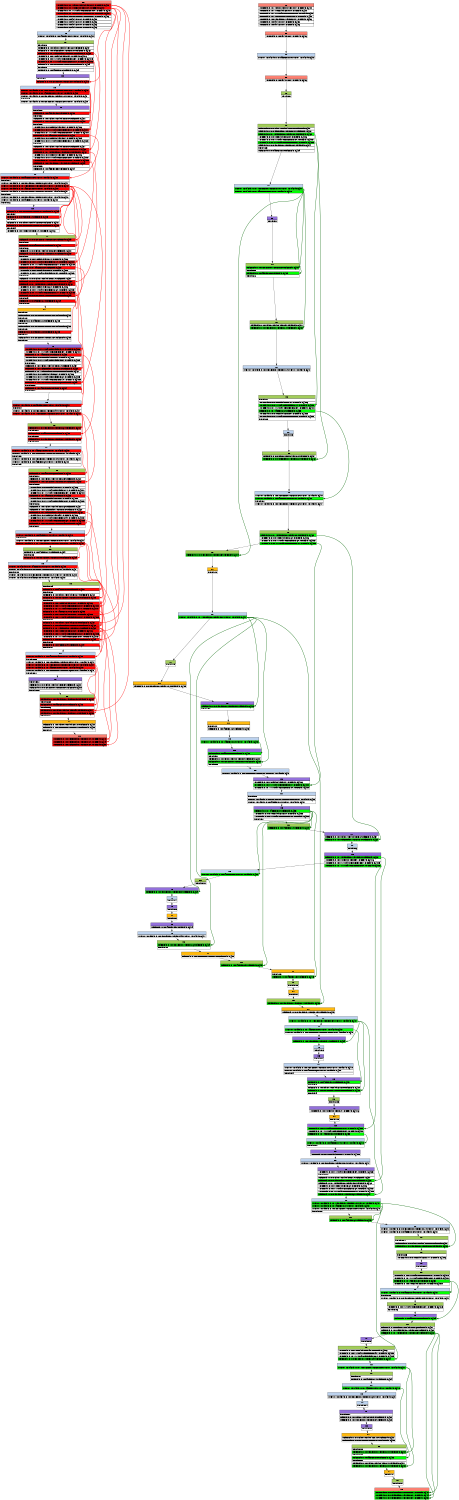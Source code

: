 digraph G {
	center=1;
	ranksep=.25; size = "7.5,10";
	node [shape=record]

labelloc=top;
labeljust=left;
f0 [fontname="Helvetica", fontsize="11", shape=none, margin=0,
	label=<<table border="0" cellspacing="0">
		<tr><td border="1" bgcolor="salmon"><font point-size="14">T0</font></td></tr>
		<tr><td align="left" border="1" port="252" bgcolor="red">Manager.java LOW-rel_counter_lock_51-0-1&amp;Manager.java@10</td></tr>
		<tr><td align="left" border="1" port="162" bgcolor="red">Manager.java LOW-notes_lock_51-0-1&amp;Manager.java@11</td></tr>
		<tr><td align="left" border="1">Manager.java LOW-num_of_notes_set_51-0-1&amp;Manager.java@12</td></tr>
		<tr><td align="left" border="1" port="462" bgcolor="red">Manager.java LOW-request_counter_51-0-2&amp;Manager.java@35</td></tr>
		<tr><td align="left" border="1">Manager.java LOR-request_counter_51-0-1&amp;Manager.java@36</td></tr>
		<tr><td align="left" border="1">Manager.java LOS-fork_1-0-0&amp;Manager.java@82</td></tr>
		<tr><td align="left" border="1">Manager.java LOS-fork_2-0-0&amp;Manager.java@86</td></tr>
		<tr><td align="left" border="1">Manager.java LOS-fork_3-0-0&amp;Manager.java@86</td></tr>
		<tr><td align="left" border="1">Manager.java LOS-fork_4-0-0&amp;Manager.java@86</td></tr>
	</table>>
]

f1 [fontname="Helvetica", fontsize="11", shape=none, margin=0,
	label=<<table border="0" cellspacing="0">
		<tr><td border="1" bgcolor="lightsteelblue2"><font point-size="14">T1</font></td></tr>
		<tr><td align="left" border="1">TmemoryHandler.java LOR-flag_51-1-1&amp;TmemoryHandler.java@11</td></tr>
	</table>>
]

f2 [fontname="Helvetica", fontsize="11", shape=none, margin=0,
	label=<<table border="0" cellspacing="0">
		<tr><td border="1" bgcolor="darkolivegreen3"><font point-size="14">T2</font></td></tr>
		<tr><td align="left" border="1">branch-2-2</td></tr>
		<tr><td align="left" border="1">Trelease.java LOR-rel_counter_lock_51-2-2&amp;Trelease.java@57</td></tr>
		<tr><td align="left" border="1">Trelease.java LOR-released_counter_51-2-1&amp;Trelease.java@61</td></tr>
		<tr><td align="left" border="1" port="322" bgcolor="red">Trelease.java LOW-released_counter_51-2-1&amp;Trelease.java@61</td></tr>
		<tr><td align="left" border="1">Manager.java LOR-notes_lock_51-2-3&amp;Manager.java@106</td></tr>
		<tr><td align="left" border="1">Manager.java LOR-num_of_notes_set_51-2-3&amp;Manager.java@115</td></tr>
		<tr><td align="left" border="1" port="232" bgcolor="red">Manager.java LOW-num_of_notes_set_51-2-2&amp;Manager.java@115</td></tr>
		<tr><td align="left" border="1">Trelease.java LOR-request_counter_51-2-2&amp;Trelease.java@29</td></tr>
		<tr><td align="left" border="1">branch-2-3</td></tr>
		<tr><td align="left" border="1">Trelease.java LOR-flag_51-2-2&amp;Trelease.java@29</td></tr>
	</table>>
]

f3 [fontname="Helvetica", fontsize="11", shape=none, margin=0,
	label=<<table border="0" cellspacing="0">
		<tr><td border="1" bgcolor="mediumpurple"><font point-size="14">T3</font></td></tr>
		<tr><td align="left" border="1">branch-3-0</td></tr>
		<tr><td align="left" border="1" port="461" bgcolor="red">Trelease.java LOR-request_counter_51-3-1&amp;Trelease.java@15</td></tr>
	</table>>
]

f4 [fontname="Helvetica", fontsize="11", shape=none, margin=0,
	label=<<table border="0" cellspacing="0">
		<tr><td border="1" bgcolor="lightsteelblue2"><font point-size="14">T1</font></td></tr>
		<tr><td align="left" border="1" port="472" bgcolor="red">TmemoryHandler.java LOW-request_counter_51-1-1&amp;TmemoryHandler.java@17</td></tr>
		<tr><td align="left" border="1" port="122" bgcolor="red">TmemoryHandler.java LOW-flag_51-1-1&amp;TmemoryHandler.java@18</td></tr>
		<tr><td align="left" border="1">TmemoryHandler.java LOR-request_counter_51-1-4&amp;TmemoryHandler.java@8</td></tr>
		<tr><td align="left" border="1">branch-1-3</td></tr>
		<tr><td align="left" border="1">TmemoryHandler.java LOR-request_counter_51-1-5&amp;TmemoryHandler.java@10</td></tr>
	</table>>
]

f5 [fontname="Helvetica", fontsize="11", shape=none, margin=0,
	label=<<table border="0" cellspacing="0">
		<tr><td border="1" bgcolor="mediumpurple"><font point-size="14">T3</font></td></tr>
		<tr><td align="left" border="1">branch-3-1</td></tr>
		<tr><td align="left" border="1" port="121" bgcolor="red">Trelease.java LOR-flag_51-3-2&amp;Trelease.java@15</td></tr>
		<tr><td align="left" border="1">branch-3-2</td></tr>
		<tr><td align="left" border="1">Trelease.java LOR-rel_counter_lock_51-3-1&amp;Trelease.java@21</td></tr>
		<tr><td align="left" border="1" port="471" bgcolor="red">Trelease.java LOR-request_counter_51-3-2&amp;Trelease.java@23</td></tr>
		<tr><td align="left" border="1">branch-3-3</td></tr>
		<tr><td align="left" border="1">Manager.java LOR-notes_lock_51-3-1&amp;Manager.java@106</td></tr>
		<tr><td align="left" border="1" port="231" bgcolor="red">Manager.java LOR-num_of_notes_set_51-3-1&amp;Manager.java@110</td></tr>
		<tr><td align="left" border="1">Manager.java LOW-num_of_notes_set_51-3-1&amp;Manager.java@110</td></tr>
		<tr><td align="left" border="1" port="12" bgcolor="red">Trelease.java LOW-flag_51-3-1&amp;Trelease.java@53</td></tr>
		<tr><td align="left" border="1">Manager.java LOR-notes_lock_51-3-2&amp;Manager.java@123</td></tr>
		<tr><td align="left" border="1">Manager.java LOR-num_of_notes_set_51-3-2&amp;Manager.java@125</td></tr>
		<tr><td align="left" border="1">branch-3-4</td></tr>
		<tr><td align="left" border="1">Trelease.java LOR-rel_counter_lock_51-3-2&amp;Trelease.java@57</td></tr>
		<tr><td align="left" border="1" port="321" bgcolor="red">Trelease.java LOR-released_counter_51-3-1&amp;Trelease.java@61</td></tr>
		<tr><td align="left" border="1" port="302" bgcolor="red">Trelease.java LOW-released_counter_51-3-1&amp;Trelease.java@61</td></tr>
		<tr><td align="left" border="1">Manager.java LOR-notes_lock_51-3-3&amp;Manager.java@106</td></tr>
		<tr><td align="left" border="1">Manager.java LOR-num_of_notes_set_51-3-3&amp;Manager.java@115</td></tr>
		<tr><td align="left" border="1" port="222" bgcolor="red">Manager.java LOW-num_of_notes_set_51-3-2&amp;Manager.java@115</td></tr>
		<tr><td align="left" border="1" port="481" bgcolor="red">Trelease.java LOR-request_counter_51-3-3&amp;Trelease.java@29</td></tr>
		<tr><td align="left" border="1">branch-3-5</td></tr>
		<tr><td align="left" border="1">Trelease.java LOR-flag_51-3-3&amp;Trelease.java@29</td></tr>
	</table>>
]

f6 [fontname="Helvetica", fontsize="11", shape=none, margin=0,
	label=<<table border="0" cellspacing="0">
		<tr><td border="1" bgcolor="lightsteelblue2"><font point-size="14">T1</font></td></tr>
		<tr><td align="left" border="1" port="11" bgcolor="red">TmemoryHandler.java LOR-flag_51-1-3&amp;TmemoryHandler.java@11</td></tr>
		<tr><td align="left" border="1">branch-1-4</td></tr>
		<tr><td align="left" border="1">TmemoryHandler.java LOR-request_counter_51-1-6&amp;TmemoryHandler.java@17</td></tr>
		<tr><td align="left" border="1" port="392" bgcolor="red">TmemoryHandler.java LOW-request_counter_51-1-2&amp;TmemoryHandler.java@17</td></tr>
		<tr><td align="left" border="1" port="62" bgcolor="red">TmemoryHandler.java LOW-flag_51-1-2&amp;TmemoryHandler.java@18</td></tr>
		<tr><td align="left" border="1">TmemoryHandler.java LOR-request_counter_51-1-7&amp;TmemoryHandler.java@8</td></tr>
		<tr><td align="left" border="1">branch-1-5</td></tr>
		<tr><td align="left" border="1">TmemoryHandler.java LOR-request_counter_51-1-8&amp;TmemoryHandler.java@10</td></tr>
		<tr><td align="left" border="1">TmemoryHandler.java LOR-flag_51-1-4&amp;TmemoryHandler.java@11</td></tr>
		<tr><td align="left" border="1">branch-1-6</td></tr>
	</table>>
]

f7 [fontname="Helvetica", fontsize="11", shape=none, margin=0,
	label=<<table border="0" cellspacing="0">
		<tr><td border="1" bgcolor="mediumpurple"><font point-size="14">T3</font></td></tr>
		<tr><td align="left" border="1" port="491" bgcolor="red">Trelease.java LOR-request_counter_51-3-4&amp;Trelease.java@29</td></tr>
		<tr><td align="left" border="1">branch-3-7</td></tr>
		<tr><td align="left" border="1" port="131" bgcolor="red">Trelease.java LOR-flag_51-3-4&amp;Trelease.java@15</td></tr>
		<tr><td align="left" border="1">branch-3-8</td></tr>
		<tr><td align="left" border="1">Trelease.java LOR-rel_counter_lock_51-3-3&amp;Trelease.java@21</td></tr>
		<tr><td align="left" border="1" port="501" bgcolor="red">Trelease.java LOR-request_counter_51-3-5&amp;Trelease.java@23</td></tr>
		<tr><td align="left" border="1">branch-3-9</td></tr>
		<tr><td align="left" border="1">Manager.java LOR-notes_lock_51-3-4&amp;Manager.java@106</td></tr>
	</table>>
]

f8 [fontname="Helvetica", fontsize="11", shape=none, margin=0,
	label=<<table border="0" cellspacing="0">
		<tr><td border="1" bgcolor="darkolivegreen3"><font point-size="14">T2</font></td></tr>
		<tr><td align="left" border="1" port="391" bgcolor="red">Trelease.java LOR-request_counter_51-2-3&amp;Trelease.java@29</td></tr>
		<tr><td align="left" border="1">branch-2-5</td></tr>
		<tr><td align="left" border="1" port="61" bgcolor="red">Trelease.java LOR-flag_51-2-3&amp;Trelease.java@15</td></tr>
		<tr><td align="left" border="1">branch-2-6</td></tr>
		<tr><td align="left" border="1">Trelease.java LOR-rel_counter_lock_51-2-3&amp;Trelease.java@21</td></tr>
		<tr><td align="left" border="1" port="401" bgcolor="red">Trelease.java LOR-request_counter_51-2-4&amp;Trelease.java@23</td></tr>
		<tr><td align="left" border="1">branch-2-7</td></tr>
		<tr><td align="left" border="1">Manager.java LOR-notes_lock_51-2-4&amp;Manager.java@106</td></tr>
		<tr><td align="left" border="1" port="221" bgcolor="red">Manager.java LOR-num_of_notes_set_51-2-4&amp;Manager.java@110</td></tr>
		<tr><td align="left" border="1">Manager.java LOW-num_of_notes_set_51-2-3&amp;Manager.java@110</td></tr>
		<tr><td align="left" border="1" port="72" bgcolor="red">Trelease.java LOW-flag_51-2-2&amp;Trelease.java@53</td></tr>
		<tr><td align="left" border="1">Manager.java LOR-notes_lock_51-2-5&amp;Manager.java@123</td></tr>
		<tr><td align="left" border="1">Manager.java LOR-num_of_notes_set_51-2-5&amp;Manager.java@125</td></tr>
		<tr><td align="left" border="1">branch-2-8</td></tr>
		<tr><td align="left" border="1">Trelease.java LOR-rel_counter_lock_51-2-4&amp;Trelease.java@57</td></tr>
		<tr><td align="left" border="1" port="301" bgcolor="red">Trelease.java LOR-released_counter_51-2-2&amp;Trelease.java@61</td></tr>
		<tr><td align="left" border="1" port="332" bgcolor="red">Trelease.java LOW-released_counter_51-2-2&amp;Trelease.java@61</td></tr>
		<tr><td align="left" border="1">Manager.java LOR-notes_lock_51-2-6&amp;Manager.java@106</td></tr>
		<tr><td align="left" border="1">Manager.java LOR-num_of_notes_set_51-2-6&amp;Manager.java@115</td></tr>
		<tr><td align="left" border="1" port="242" bgcolor="red">Manager.java LOW-num_of_notes_set_51-2-4&amp;Manager.java@115</td></tr>
		<tr><td align="left" border="1" port="411" bgcolor="red">Trelease.java LOR-request_counter_51-2-5&amp;Trelease.java@29</td></tr>
		<tr><td align="left" border="1">branch-2-9</td></tr>
		<tr><td align="left" border="1" port="71" bgcolor="red">Trelease.java LOR-flag_51-2-4&amp;Trelease.java@29</td></tr>
		<tr><td align="left" border="1">branch-2-10</td></tr>
	</table>>
]

f9 [fontname="Helvetica", fontsize="11", shape=none, margin=0,
	label=<<table border="0" cellspacing="0">
		<tr><td border="1" bgcolor="darkgoldenrod1"><font point-size="14">T4</font></td></tr>
		<tr><td align="left" border="1">branch-4-0</td></tr>
		<tr><td align="left" border="1">Trelease.java LOR-request_counter_51-4-1&amp;Trelease.java@15</td></tr>
		<tr><td align="left" border="1">branch-4-1</td></tr>
		<tr><td align="left" border="1">Trelease.java LOR-flag_51-4-2&amp;Trelease.java@15</td></tr>
		<tr><td align="left" border="1">branch-4-2</td></tr>
		<tr><td align="left" border="1">Trelease.java LOR-request_counter_51-4-2&amp;Trelease.java@15</td></tr>
		<tr><td align="left" border="1">branch-4-3</td></tr>
		<tr><td align="left" border="1" port="151" bgcolor="red">Trelease.java LOR-flag_51-4-3&amp;Trelease.java@15</td></tr>
		<tr><td align="left" border="1">branch-4-4</td></tr>
		<tr><td align="left" border="1">Trelease.java LOR-request_counter_51-4-3&amp;Trelease.java@15</td></tr>
		<tr><td align="left" border="1">branch-4-5</td></tr>
	</table>>
]

f10 [fontname="Helvetica", fontsize="11", shape=none, margin=0,
	label=<<table border="0" cellspacing="0">
		<tr><td border="1" bgcolor="mediumpurple"><font point-size="14">T3</font></td></tr>
		<tr><td align="left" border="1" port="241" bgcolor="red">Manager.java LOR-num_of_notes_set_51-3-4&amp;Manager.java@110</td></tr>
		<tr><td align="left" border="1">Manager.java LOW-num_of_notes_set_51-3-3&amp;Manager.java@110</td></tr>
		<tr><td align="left" border="1" port="22" bgcolor="red">Trelease.java LOW-flag_51-3-2&amp;Trelease.java@53</td></tr>
		<tr><td align="left" border="1">Manager.java LOR-notes_lock_51-3-5&amp;Manager.java@123</td></tr>
		<tr><td align="left" border="1">Manager.java LOR-num_of_notes_set_51-3-5&amp;Manager.java@125</td></tr>
		<tr><td align="left" border="1">branch-3-10</td></tr>
		<tr><td align="left" border="1">Trelease.java LOR-rel_counter_lock_51-3-4&amp;Trelease.java@57</td></tr>
		<tr><td align="left" border="1" port="331" bgcolor="red">Trelease.java LOR-released_counter_51-3-2&amp;Trelease.java@61</td></tr>
		<tr><td align="left" border="1">Trelease.java LOW-released_counter_51-3-2&amp;Trelease.java@61</td></tr>
		<tr><td align="left" border="1">Manager.java LOR-notes_lock_51-3-6&amp;Manager.java@106</td></tr>
		<tr><td align="left" border="1">Manager.java LOR-num_of_notes_set_51-3-6&amp;Manager.java@115</td></tr>
		<tr><td align="left" border="1">Manager.java LOW-num_of_notes_set_51-3-4&amp;Manager.java@115</td></tr>
		<tr><td align="left" border="1" port="511" bgcolor="red">Trelease.java LOR-request_counter_51-3-6&amp;Trelease.java@29</td></tr>
		<tr><td align="left" border="1">branch-3-11</td></tr>
		<tr><td align="left" border="1" port="141" bgcolor="red">Trelease.java LOR-flag_51-3-5&amp;Trelease.java@29</td></tr>
		<tr><td align="left" border="1">branch-3-12</td></tr>
	</table>>
]

f11 [fontname="Helvetica", fontsize="11", shape=none, margin=0,
	label=<<table border="0" cellspacing="0">
		<tr><td border="1" bgcolor="lightsteelblue2"><font point-size="14">T1</font></td></tr>
		<tr><td align="left" border="1" port="21" bgcolor="red">TmemoryHandler.java LOR-flag_51-1-5&amp;TmemoryHandler.java@11</td></tr>
		<tr><td align="left" border="1">branch-1-7</td></tr>
		<tr><td align="left" border="1">TmemoryHandler.java LOR-request_counter_51-1-9&amp;TmemoryHandler.java@17</td></tr>
		<tr><td align="left" border="1" port="422" bgcolor="red">TmemoryHandler.java LOW-request_counter_51-1-3&amp;TmemoryHandler.java@17</td></tr>
	</table>>
]

f12 [fontname="Helvetica", fontsize="11", shape=none, margin=0,
	label=<<table border="0" cellspacing="0">
		<tr><td border="1" bgcolor="darkolivegreen3"><font point-size="14">T2</font></td></tr>
		<tr><td align="left" border="1" port="421" bgcolor="red">Trelease.java LOR-request_counter_51-2-6&amp;Trelease.java@29</td></tr>
		<tr><td align="left" border="1">branch-2-11</td></tr>
		<tr><td align="left" border="1" port="81" bgcolor="red">Trelease.java LOR-flag_51-2-5&amp;Trelease.java@15</td></tr>
		<tr><td align="left" border="1">branch-2-12</td></tr>
		<tr><td align="left" border="1" port="431" bgcolor="red">Trelease.java LOR-request_counter_51-2-7&amp;Trelease.java@15</td></tr>
		<tr><td align="left" border="1">branch-2-13</td></tr>
	</table>>
]

f13 [fontname="Helvetica", fontsize="11", shape=none, margin=0,
	label=<<table border="0" cellspacing="0">
		<tr><td border="1" bgcolor="lightsteelblue2"><font point-size="14">T1</font></td></tr>
		<tr><td align="left" border="1" port="92" bgcolor="red">TmemoryHandler.java LOW-flag_51-1-3&amp;TmemoryHandler.java@18</td></tr>
		<tr><td align="left" border="1">TmemoryHandler.java LOR-request_counter_51-1-10&amp;TmemoryHandler.java@8</td></tr>
		<tr><td align="left" border="1">branch-1-8</td></tr>
		<tr><td align="left" border="1">TmemoryHandler.java LOR-request_counter_51-1-11&amp;TmemoryHandler.java@10</td></tr>
		<tr><td align="left" border="1">TmemoryHandler.java LOR-flag_51-1-6&amp;TmemoryHandler.java@11</td></tr>
		<tr><td align="left" border="1">branch-1-9</td></tr>
	</table>>
]

f14 [fontname="Helvetica", fontsize="11", shape=none, margin=0,
	label=<<table border="0" cellspacing="0">
		<tr><td border="1" bgcolor="darkolivegreen3"><font point-size="14">T2</font></td></tr>
		<tr><td align="left" border="1" port="91" bgcolor="red">Trelease.java LOR-flag_51-2-6&amp;Trelease.java@15</td></tr>
		<tr><td align="left" border="1">branch-2-14</td></tr>
		<tr><td align="left" border="1">Trelease.java LOR-rel_counter_lock_51-2-5&amp;Trelease.java@21</td></tr>
		<tr><td align="left" border="1" port="441" bgcolor="red">Trelease.java LOR-request_counter_51-2-8&amp;Trelease.java@23</td></tr>
		<tr><td align="left" border="1">branch-2-15</td></tr>
		<tr><td align="left" border="1">Manager.java LOR-notes_lock_51-2-7&amp;Manager.java@106</td></tr>
		<tr><td align="left" border="1">Manager.java LOR-num_of_notes_set_51-2-7&amp;Manager.java@110</td></tr>
		<tr><td align="left" border="1">Manager.java LOW-num_of_notes_set_51-2-5&amp;Manager.java@110</td></tr>
		<tr><td align="left" border="1" port="32" bgcolor="red">Trelease.java LOW-flag_51-2-3&amp;Trelease.java@53</td></tr>
		<tr><td align="left" border="1">Manager.java LOR-notes_lock_51-2-8&amp;Manager.java@123</td></tr>
		<tr><td align="left" border="1">Manager.java LOR-num_of_notes_set_51-2-8&amp;Manager.java@125</td></tr>
		<tr><td align="left" border="1">branch-2-16</td></tr>
		<tr><td align="left" border="1">Trelease.java LOR-rel_counter_lock_51-2-6&amp;Trelease.java@57</td></tr>
		<tr><td align="left" border="1">Trelease.java LOR-released_counter_51-2-3&amp;Trelease.java@61</td></tr>
		<tr><td align="left" border="1" port="312" bgcolor="red">Trelease.java LOW-released_counter_51-2-3&amp;Trelease.java@61</td></tr>
		<tr><td align="left" border="1">Manager.java LOR-notes_lock_51-2-9&amp;Manager.java@106</td></tr>
		<tr><td align="left" border="1">Manager.java LOR-num_of_notes_set_51-2-9&amp;Manager.java@115</td></tr>
		<tr><td align="left" border="1" port="192" bgcolor="red">Manager.java LOW-num_of_notes_set_51-2-6&amp;Manager.java@115</td></tr>
		<tr><td align="left" border="1" port="451" bgcolor="red">Trelease.java LOR-request_counter_51-2-9&amp;Trelease.java@29</td></tr>
		<tr><td align="left" border="1">branch-2-17</td></tr>
	</table>>
]

f15 [fontname="Helvetica", fontsize="11", shape=none, margin=0,
	label=<<table border="0" cellspacing="0">
		<tr><td border="1" bgcolor="lightsteelblue2"><font point-size="14">T1</font></td></tr>
		<tr><td align="left" border="1" port="31" bgcolor="red">TmemoryHandler.java LOR-flag_51-1-7&amp;TmemoryHandler.java@11</td></tr>
		<tr><td align="left" border="1">branch-1-10</td></tr>
		<tr><td align="left" border="1">TmemoryHandler.java LOR-request_counter_51-1-12&amp;TmemoryHandler.java@17</td></tr>
		<tr><td align="left" border="1" port="342" bgcolor="red">TmemoryHandler.java LOW-request_counter_51-1-4&amp;TmemoryHandler.java@17</td></tr>
	</table>>
]

f16 [fontname="Helvetica", fontsize="11", shape=none, margin=0,
	label=<<table border="0" cellspacing="0">
		<tr><td border="1" bgcolor="darkolivegreen3"><font point-size="14">T2</font></td></tr>
		<tr><td align="left" border="1">Trelease.java LOR-flag_51-2-7&amp;Trelease.java@29</td></tr>
		<tr><td align="left" border="1">branch-2-18</td></tr>
		<tr><td align="left" border="1" port="341" bgcolor="red">Trelease.java LOR-request_counter_51-2-10&amp;Trelease.java@29</td></tr>
	</table>>
]

f17 [fontname="Helvetica", fontsize="11", shape=none, margin=0,
	label=<<table border="0" cellspacing="0">
		<tr><td border="1" bgcolor="lightsteelblue2"><font point-size="14">T1</font></td></tr>
		<tr><td align="left" border="1" port="102" bgcolor="red">TmemoryHandler.java LOW-flag_51-1-4&amp;TmemoryHandler.java@18</td></tr>
		<tr><td align="left" border="1">TmemoryHandler.java LOR-request_counter_51-1-13&amp;TmemoryHandler.java@8</td></tr>
		<tr><td align="left" border="1">branch-1-11</td></tr>
		<tr><td align="left" border="1">TmemoryHandler.java LOR-request_counter_51-1-14&amp;TmemoryHandler.java@10</td></tr>
		<tr><td align="left" border="1">TmemoryHandler.java LOR-flag_51-1-8&amp;TmemoryHandler.java@11</td></tr>
	</table>>
]

f18 [fontname="Helvetica", fontsize="11", shape=none, margin=0,
	label=<<table border="0" cellspacing="0">
		<tr><td border="1" bgcolor="darkolivegreen3"><font point-size="14">T2</font></td></tr>
		<tr><td align="left" border="1">branch-2-19</td></tr>
		<tr><td align="left" border="1" port="101" bgcolor="red">Trelease.java LOR-flag_51-2-8&amp;Trelease.java@15</td></tr>
		<tr><td align="left" border="1">branch-2-20</td></tr>
		<tr><td align="left" border="1">Trelease.java LOR-rel_counter_lock_51-2-7&amp;Trelease.java@21</td></tr>
		<tr><td align="left" border="1" port="351" bgcolor="red">Trelease.java LOR-request_counter_51-2-11&amp;Trelease.java@23</td></tr>
		<tr><td align="left" border="1">branch-2-21</td></tr>
		<tr><td align="left" border="1" port="161" bgcolor="red">Manager.java LOR-notes_lock_51-2-10&amp;Manager.java@106</td></tr>
		<tr><td align="left" border="1" port="191" bgcolor="red">Manager.java LOR-num_of_notes_set_51-2-10&amp;Manager.java@110</td></tr>
		<tr><td align="left" border="1" port="202" bgcolor="red">Manager.java LOW-num_of_notes_set_51-2-7&amp;Manager.java@110</td></tr>
		<tr><td align="left" border="1" port="42" bgcolor="red">Trelease.java LOW-flag_51-2-4&amp;Trelease.java@53</td></tr>
		<tr><td align="left" border="1" port="171" bgcolor="red">Manager.java LOR-notes_lock_51-2-11&amp;Manager.java@123</td></tr>
		<tr><td align="left" border="1" port="201" bgcolor="red">Manager.java LOR-num_of_notes_set_51-2-11&amp;Manager.java@125</td></tr>
		<tr><td align="left" border="1">branch-2-22</td></tr>
		<tr><td align="left" border="1" port="251" bgcolor="red">Trelease.java LOR-rel_counter_lock_51-2-8&amp;Trelease.java@57</td></tr>
		<tr><td align="left" border="1" port="311" bgcolor="red">Trelease.java LOR-released_counter_51-2-4&amp;Trelease.java@61</td></tr>
		<tr><td align="left" border="1" port="272" bgcolor="red">Trelease.java LOW-released_counter_51-2-4&amp;Trelease.java@61</td></tr>
		<tr><td align="left" border="1" port="181" bgcolor="red">Manager.java LOR-notes_lock_51-2-12&amp;Manager.java@106</td></tr>
		<tr><td align="left" border="1" port="211" bgcolor="red">Manager.java LOR-num_of_notes_set_51-2-12&amp;Manager.java@115</td></tr>
		<tr><td align="left" border="1">Manager.java LOW-num_of_notes_set_51-2-8&amp;Manager.java@115</td></tr>
		<tr><td align="left" border="1" port="361" bgcolor="red">Trelease.java LOR-request_counter_51-2-12&amp;Trelease.java@29</td></tr>
		<tr><td align="left" border="1">branch-2-23</td></tr>
		<tr><td align="left" border="1" port="111" bgcolor="red">Trelease.java LOR-flag_51-2-9&amp;Trelease.java@29</td></tr>
		<tr><td align="left" border="1">branch-2-24</td></tr>
	</table>>
]

f19 [fontname="Helvetica", fontsize="11", shape=none, margin=0,
	label=<<table border="0" cellspacing="0">
		<tr><td border="1" bgcolor="lightsteelblue2"><font point-size="14">T1</font></td></tr>
		<tr><td align="left" border="1" port="41" bgcolor="red">TmemoryHandler.java LOR-flag_51-1-9&amp;TmemoryHandler.java@11</td></tr>
		<tr><td align="left" border="1">branch-1-13</td></tr>
		<tr><td align="left" border="1">TmemoryHandler.java LOR-request_counter_51-1-15&amp;TmemoryHandler.java@17</td></tr>
		<tr><td align="left" border="1" port="372" bgcolor="red">TmemoryHandler.java LOW-request_counter_51-1-5&amp;TmemoryHandler.java@17</td></tr>
		<tr><td align="left" border="1" port="52" bgcolor="red">TmemoryHandler.java LOW-flag_51-1-5&amp;TmemoryHandler.java@18</td></tr>
		<tr><td align="left" border="1">TmemoryHandler.java LOR-request_counter_51-1-16&amp;TmemoryHandler.java@8</td></tr>
		<tr><td align="left" border="1">branch-1-14</td></tr>
	</table>>
]

f20 [fontname="Helvetica", fontsize="11", shape=none, margin=0,
	label=<<table border="0" cellspacing="0">
		<tr><td border="1" bgcolor="mediumpurple"><font point-size="14">T3</font></td></tr>
		<tr><td align="left" border="1">branch-3-14</td></tr>
		<tr><td align="left" border="1">Trelease.java LOR-rel_counter_lock_51-3-5&amp;Trelease.java@21</td></tr>
		<tr><td align="left" border="1">Trelease.java LOR-request_counter_51-3-8&amp;Trelease.java@23</td></tr>
		<tr><td align="left" border="1">branch-3-15</td></tr>
	</table>>
]

f21 [fontname="Helvetica", fontsize="11", shape=none, margin=0,
	label=<<table border="0" cellspacing="0">
		<tr><td border="1" bgcolor="darkolivegreen3"><font point-size="14">T2</font></td></tr>
		<tr><td align="left" border="1" port="371" bgcolor="red">Trelease.java LOR-request_counter_51-2-13&amp;Trelease.java@29</td></tr>
		<tr><td align="left" border="1">branch-2-25</td></tr>
		<tr><td align="left" border="1" port="51" bgcolor="red">Trelease.java LOR-flag_51-2-10&amp;Trelease.java@15</td></tr>
		<tr><td align="left" border="1">branch-2-26</td></tr>
		<tr><td align="left" border="1" port="261" bgcolor="red">Trelease.java LOR-rel_counter_lock_51-2-9&amp;Trelease.java@21</td></tr>
		<tr><td align="left" border="1" port="381" bgcolor="red">Trelease.java LOR-request_counter_51-2-14&amp;Trelease.java@23</td></tr>
		<tr><td align="left" border="1">branch-2-27</td></tr>
	</table>>
]

f22 [fontname="Helvetica", fontsize="11", shape=none, margin=0,
	label=<<table border="0" cellspacing="0">
		<tr><td border="1" bgcolor="darkgoldenrod1"><font point-size="14">T4</font></td></tr>
		<tr><td align="left" border="1">Trelease.java LOR-rel_counter_lock_51-4-1&amp;Trelease.java@21</td></tr>
		<tr><td align="left" border="1">Trelease.java LOR-request_counter_51-4-4&amp;Trelease.java@23</td></tr>
		<tr><td align="left" border="1">branch-4-7</td></tr>
	</table>>
]

f23 [fontname="Helvetica", fontsize="11", shape=none, margin=0,
	label=<<table border="0" cellspacing="0">
		<tr><td border="1" bgcolor="salmon"><font point-size="14">T0</font></td></tr>
		<tr><td align="left" border="1" port="271" bgcolor="red">Manager.java LOR-released_counter_51-0-1&amp;Manager.java@41</td></tr>
		<tr><td align="left" border="1" port="281" bgcolor="red">Manager.java LOR-released_counter_51-0-2&amp;Manager.java@49</td></tr>
		<tr><td align="left" border="1" port="291" bgcolor="red">Manager.java LOR-released_counter_51-0-3&amp;Manager.java@50</td></tr>
	</table>>
]

f0 -> f1;
f1 -> f2;
f2 -> f3;
f3 -> f4;
f4 -> f5;
f5 -> f6;
f6 -> f7;
f7 -> f8;
f8 -> f9;
f9 -> f10;
f10 -> f11;
f11 -> f12;
f12 -> f13;
f13 -> f14;
f14 -> f15;
f15 -> f16;
f16 -> f17;
f17 -> f18;
f18 -> f19;
f19 -> f20;
f20 -> f21;
f21 -> f22;
f22 -> f23;
f5:12:e -> f6:11:e [color="red", fontcolor="red", style=bold] ;


f10:22:e -> f11:21:e [color="red", fontcolor="red", style=bold] ;


f14:32:e -> f15:31:e [color="red", fontcolor="red", style=bold] ;


f18:42:e -> f19:41:e [color="red", fontcolor="red", style=bold] ;


f19:52:e -> f21:51:e [color="red", fontcolor="red", style=bold] ;


f6:62:e -> f8:61:e [color="red", fontcolor="red", style=bold] ;


f8:72:e -> f8:71:e [color="red", fontcolor="red", style=bold] ;


f10:22:e -> f12:81:e [color="red", fontcolor="red", style=bold] ;


f13:92:e -> f14:91:e [color="red", fontcolor="red", style=bold] ;


f17:102:e -> f18:101:e [color="red", fontcolor="red", style=bold] ;


f18:42:e -> f18:111:e [color="red", fontcolor="red", style=bold] ;


f4:122:e -> f5:121:e [color="red", fontcolor="red", style=bold] ;


f6:62:e -> f7:131:e [color="red", fontcolor="red", style=bold] ;


f10:22:e -> f10:141:e [color="red", fontcolor="red", style=bold] ;


f8:72:e -> f9:151:e [color="red", fontcolor="red", style=bold] ;


f0:162:e -> f18:161:e [color="red", fontcolor="red", style=bold] ;


f0:162:e -> f18:171:e [color="red", fontcolor="red", style=bold] ;


f0:162:e -> f18:181:e [color="red", fontcolor="red", style=bold] ;


f14:192:e -> f18:191:e [color="red", fontcolor="red", style=bold] ;


f18:202:e -> f18:201:e [color="red", fontcolor="red", style=bold] ;


f18:202:e -> f18:211:e [color="red", fontcolor="red", style=bold] ;


f5:222:e -> f8:221:e [color="red", fontcolor="red", style=bold] ;


f2:232:e -> f5:231:e [color="red", fontcolor="red", style=bold] ;


f8:242:e -> f10:241:e [color="red", fontcolor="red", style=bold] ;


f0:252:e -> f18:251:e [color="red", fontcolor="red", style=bold] ;


f0:252:e -> f21:261:e [color="red", fontcolor="red", style=bold] ;


f18:272:e -> f23:271:e [color="red", fontcolor="red", style=bold] ;


f18:272:e -> f23:281:e [color="red", fontcolor="red", style=bold] ;


f18:272:e -> f23:291:e [color="red", fontcolor="red", style=bold] ;


f5:302:e -> f8:301:e [color="red", fontcolor="red", style=bold] ;


f14:312:e -> f18:311:e [color="red", fontcolor="red", style=bold] ;


f2:322:e -> f5:321:e [color="red", fontcolor="red", style=bold] ;


f8:332:e -> f10:331:e [color="red", fontcolor="red", style=bold] ;


f15:342:e -> f16:341:e [color="red", fontcolor="red", style=bold] ;


f15:342:e -> f18:351:e [color="red", fontcolor="red", style=bold] ;


f15:342:e -> f18:361:e [color="red", fontcolor="red", style=bold] ;


f19:372:e -> f21:371:e [color="red", fontcolor="red", style=bold] ;


f19:372:e -> f21:381:e [color="red", fontcolor="red", style=bold] ;


f6:392:e -> f8:391:e [color="red", fontcolor="red", style=bold] ;


f6:392:e -> f8:401:e [color="red", fontcolor="red", style=bold] ;


f6:392:e -> f8:411:e [color="red", fontcolor="red", style=bold] ;


f11:422:e -> f12:421:e [color="red", fontcolor="red", style=bold] ;


f11:422:e -> f12:431:e [color="red", fontcolor="red", style=bold] ;


f11:422:e -> f14:441:e [color="red", fontcolor="red", style=bold] ;


f11:422:e -> f14:451:e [color="red", fontcolor="red", style=bold] ;


f0:462:e -> f3:461:e [color="red", fontcolor="red", style=bold] ;


f4:472:e -> f5:471:e [color="red", fontcolor="red", style=bold] ;


f4:472:e -> f5:481:e [color="red", fontcolor="red", style=bold] ;


f6:392:e -> f7:491:e [color="red", fontcolor="red", style=bold] ;


f6:392:e -> f7:501:e [color="red", fontcolor="red", style=bold] ;


f6:392:e -> f10:511:e [color="red", fontcolor="red", style=bold] ;


a0 [fontname="Helvetica", fontsize="11", shape=none, margin=0,
	label=<<table border="0" cellspacing="0">
		<tr><td border="1" bgcolor="salmon"><font point-size="14">T0</font></td></tr>
		<tr><td align="left" border="1">Manager.java LOW-rel_counter_lock_51-0-1&amp;Manager.java@10</td></tr>
		<tr><td align="left" border="1">Manager.java LOW-notes_lock_51-0-1&amp;Manager.java@11</td></tr>
		<tr><td align="left" border="1">Manager.java LOW-num_of_notes_set_51-0-1&amp;Manager.java@12</td></tr>
		<tr><td align="left" border="1">Manager.java LOW-request_counter_51-0-2&amp;Manager.java@35</td></tr>
		<tr><td align="left" border="1">Manager.java LOR-request_counter_51-0-1&amp;Manager.java@36</td></tr>
		<tr><td align="left" border="1">Manager.java LOS-fork_1-0-0&amp;Manager.java@82</td></tr>
		<tr><td align="left" border="1">Manager.java LOS-fork_2-0-0&amp;Manager.java@86</td></tr>
	</table>>
]

a1 [fontname="Helvetica", fontsize="11", shape=none, margin=0,
	label=<<table border="0" cellspacing="0">
		<tr><td border="1" bgcolor="salmon"><font point-size="14">T0</font></td></tr>
		<tr><td align="left" border="1">Manager.java LOS-fork_3-0-0&amp;Manager.java@86</td></tr>
	</table>>
]

a2 [fontname="Helvetica", fontsize="11", shape=none, margin=0,
	label=<<table border="0" cellspacing="0">
		<tr><td border="1" bgcolor="lightsteelblue2"><font point-size="14">T1</font></td></tr>
		<tr><td align="left" border="1">TmemoryHandler.java LOR-flag_51-1-1&amp;TmemoryHandler.java@11</td></tr>
	</table>>
]

a3 [fontname="Helvetica", fontsize="11", shape=none, margin=0,
	label=<<table border="0" cellspacing="0">
		<tr><td border="1" bgcolor="salmon"><font point-size="14">T0</font></td></tr>
		<tr><td align="left" border="1">Manager.java LOS-fork_4-0-0&amp;Manager.java@86</td></tr>
	</table>>
]

a4 [fontname="Helvetica", fontsize="11", shape=none, margin=0,
	label=<<table border="0" cellspacing="0">
		<tr><td border="1" bgcolor="darkolivegreen3"><font point-size="14">T2</font></td></tr>
		<tr><td align="left" border="1">branch-2-2</td></tr>
	</table>>
]

a5 [fontname="Helvetica", fontsize="11", shape=none, margin=0,
	label=<<table border="0" cellspacing="0">
		<tr><td border="1" bgcolor="darkolivegreen3"><font point-size="14">T2</font></td></tr>
		<tr><td align="left" border="1">Trelease.java LOR-rel_counter_lock_51-2-2&amp;Trelease.java@57</td></tr>
		<tr><td align="left" border="1">Trelease.java LOR-released_counter_51-2-1&amp;Trelease.java@61</td></tr>
		<tr><td align="left" border="1" port="202" bgcolor="green">Trelease.java LOW-released_counter_51-2-1&amp;Trelease.java@61</td></tr>
		<tr><td align="left" border="1">Manager.java LOR-notes_lock_51-2-3&amp;Manager.java@106</td></tr>
		<tr><td align="left" border="1">Manager.java LOR-num_of_notes_set_51-2-3&amp;Manager.java@115</td></tr>
		<tr><td align="left" border="1" port="142" bgcolor="green">Manager.java LOW-num_of_notes_set_51-2-2&amp;Manager.java@115</td></tr>
		<tr><td align="left" border="1">Trelease.java LOR-request_counter_51-2-2&amp;Trelease.java@29</td></tr>
		<tr><td align="left" border="1">branch-2-3</td></tr>
		<tr><td align="left" border="1">Trelease.java LOR-flag_51-2-2&amp;Trelease.java@29</td></tr>
	</table>>
]

a6 [fontname="Helvetica", fontsize="11", shape=none, margin=0,
	label=<<table border="0" cellspacing="0">
		<tr><td border="1" bgcolor="lightsteelblue2"><font point-size="14">T1</font></td></tr>
		<tr><td align="left" border="1" port="252" bgcolor="green">TmemoryHandler.java LOW-request_counter_51-1-1&amp;TmemoryHandler.java@17</td></tr>
		<tr><td align="left" border="1" port="52" bgcolor="green">TmemoryHandler.java LOW-flag_51-1-1&amp;TmemoryHandler.java@18</td></tr>
	</table>>
]

a7 [fontname="Helvetica", fontsize="11", shape=none, margin=0,
	label=<<table border="0" cellspacing="0">
		<tr><td border="1" bgcolor="mediumpurple"><font point-size="14">T3</font></td></tr>
		<tr><td align="left" border="1">branch-3-0</td></tr>
	</table>>
]

a8 [fontname="Helvetica", fontsize="11", shape=none, margin=0,
	label=<<table border="0" cellspacing="0">
		<tr><td border="1" bgcolor="darkolivegreen3"><font point-size="14">T2</font></td></tr>
		<tr><td align="left" border="1" port="251" bgcolor="green">Trelease.java LOR-request_counter_51-2-3&amp;Trelease.java@29</td></tr>
		<tr><td align="left" border="1">branch-2-5</td></tr>
		<tr><td align="left" border="1" port="51" bgcolor="green">Trelease.java LOR-flag_51-2-3&amp;Trelease.java@15</td></tr>
		<tr><td align="left" border="1">branch-2-6</td></tr>
	</table>>
]

a9 [fontname="Helvetica", fontsize="11", shape=none, margin=0,
	label=<<table border="0" cellspacing="0">
		<tr><td border="1" bgcolor="darkolivegreen3"><font point-size="14">T2</font></td></tr>
		<tr><td align="left" border="1">Trelease.java LOR-rel_counter_lock_51-2-3&amp;Trelease.java@21</td></tr>
		<tr><td align="left" border="1" port="261" bgcolor="green">Trelease.java LOR-request_counter_51-2-4&amp;Trelease.java@23</td></tr>
	</table>>
]

a10 [fontname="Helvetica", fontsize="11", shape=none, margin=0,
	label=<<table border="0" cellspacing="0">
		<tr><td border="1" bgcolor="lightsteelblue2"><font point-size="14">T1</font></td></tr>
		<tr><td align="left" border="1">TmemoryHandler.java LOR-request_counter_51-1-4&amp;TmemoryHandler.java@8</td></tr>
	</table>>
]

a11 [fontname="Helvetica", fontsize="11", shape=none, margin=0,
	label=<<table border="0" cellspacing="0">
		<tr><td border="1" bgcolor="darkolivegreen3"><font point-size="14">T2</font></td></tr>
		<tr><td align="left" border="1">branch-2-7</td></tr>
		<tr><td align="left" border="1">Manager.java LOR-notes_lock_51-2-4&amp;Manager.java@106</td></tr>
		<tr><td align="left" border="1" port="141" bgcolor="green">Manager.java LOR-num_of_notes_set_51-2-4&amp;Manager.java@110</td></tr>
		<tr><td align="left" border="1">Manager.java LOW-num_of_notes_set_51-2-3&amp;Manager.java@110</td></tr>
		<tr><td align="left" border="1" port="12" bgcolor="green">Trelease.java LOW-flag_51-2-2&amp;Trelease.java@53</td></tr>
		<tr><td align="left" border="1">Manager.java LOR-notes_lock_51-2-5&amp;Manager.java@123</td></tr>
		<tr><td align="left" border="1">Manager.java LOR-num_of_notes_set_51-2-5&amp;Manager.java@125</td></tr>
		<tr><td align="left" border="1">branch-2-8</td></tr>
	</table>>
]

a12 [fontname="Helvetica", fontsize="11", shape=none, margin=0,
	label=<<table border="0" cellspacing="0">
		<tr><td border="1" bgcolor="lightsteelblue2"><font point-size="14">T1</font></td></tr>
		<tr><td align="left" border="1">branch-1-3</td></tr>
	</table>>
]

a13 [fontname="Helvetica", fontsize="11", shape=none, margin=0,
	label=<<table border="0" cellspacing="0">
		<tr><td border="1" bgcolor="darkolivegreen3"><font point-size="14">T2</font></td></tr>
		<tr><td align="left" border="1">Trelease.java LOR-rel_counter_lock_51-2-4&amp;Trelease.java@57</td></tr>
		<tr><td align="left" border="1" port="201" bgcolor="green">Trelease.java LOR-released_counter_51-2-2&amp;Trelease.java@61</td></tr>
	</table>>
]

a14 [fontname="Helvetica", fontsize="11", shape=none, margin=0,
	label=<<table border="0" cellspacing="0">
		<tr><td border="1" bgcolor="lightsteelblue2"><font point-size="14">T1</font></td></tr>
		<tr><td align="left" border="1">TmemoryHandler.java LOR-request_counter_51-1-5&amp;TmemoryHandler.java@10</td></tr>
		<tr><td align="left" border="1" port="11" bgcolor="green">TmemoryHandler.java LOR-flag_51-1-3&amp;TmemoryHandler.java@11</td></tr>
		<tr><td align="left" border="1">branch-1-4</td></tr>
		<tr><td align="left" border="1">TmemoryHandler.java LOR-request_counter_51-1-6&amp;TmemoryHandler.java@17</td></tr>
	</table>>
]

a15 [fontname="Helvetica", fontsize="11", shape=none, margin=0,
	label=<<table border="0" cellspacing="0">
		<tr><td border="1" bgcolor="darkolivegreen3"><font point-size="14">T2</font></td></tr>
		<tr><td align="left" border="1" port="212" bgcolor="green">Trelease.java LOW-released_counter_51-2-2&amp;Trelease.java@61</td></tr>
		<tr><td align="left" border="1">Manager.java LOR-notes_lock_51-2-6&amp;Manager.java@106</td></tr>
		<tr><td align="left" border="1">Manager.java LOR-num_of_notes_set_51-2-6&amp;Manager.java@115</td></tr>
		<tr><td align="left" border="1" port="152" bgcolor="green">Manager.java LOW-num_of_notes_set_51-2-4&amp;Manager.java@115</td></tr>
	</table>>
]

a16 [fontname="Helvetica", fontsize="11", shape=none, margin=0,
	label=<<table border="0" cellspacing="0">
		<tr><td border="1" bgcolor="darkolivegreen3"><font point-size="14">T2</font></td></tr>
		<tr><td align="left" border="1" port="271" bgcolor="green">Trelease.java LOR-request_counter_51-2-5&amp;Trelease.java@29</td></tr>
	</table>>
]

a17 [fontname="Helvetica", fontsize="11", shape=none, margin=0,
	label=<<table border="0" cellspacing="0">
		<tr><td border="1" bgcolor="darkgoldenrod1"><font point-size="14">T4</font></td></tr>
		<tr><td align="left" border="1">branch-4-0</td></tr>
	</table>>
]

a18 [fontname="Helvetica", fontsize="11", shape=none, margin=0,
	label=<<table border="0" cellspacing="0">
		<tr><td border="1" bgcolor="lightsteelblue2"><font point-size="14">T1</font></td></tr>
		<tr><td align="left" border="1" port="282" bgcolor="green">TmemoryHandler.java LOW-request_counter_51-1-2&amp;TmemoryHandler.java@17</td></tr>
	</table>>
]

a19 [fontname="Helvetica", fontsize="11", shape=none, margin=0,
	label=<<table border="0" cellspacing="0">
		<tr><td border="1" bgcolor="darkolivegreen3"><font point-size="14">T2</font></td></tr>
		<tr><td align="left" border="1">branch-2-9</td></tr>
	</table>>
]

a20 [fontname="Helvetica", fontsize="11", shape=none, margin=0,
	label=<<table border="0" cellspacing="0">
		<tr><td border="1" bgcolor="darkgoldenrod1"><font point-size="14">T4</font></td></tr>
		<tr><td align="left" border="1">Trelease.java LOR-request_counter_51-4-1&amp;Trelease.java@15</td></tr>
	</table>>
]

a21 [fontname="Helvetica", fontsize="11", shape=none, margin=0,
	label=<<table border="0" cellspacing="0">
		<tr><td border="1" bgcolor="mediumpurple"><font point-size="14">T3</font></td></tr>
		<tr><td align="left" border="1" port="321" bgcolor="green">Trelease.java LOR-request_counter_51-3-1&amp;Trelease.java@15</td></tr>
		<tr><td align="left" border="1">branch-3-1</td></tr>
	</table>>
]

a22 [fontname="Helvetica", fontsize="11", shape=none, margin=0,
	label=<<table border="0" cellspacing="0">
		<tr><td border="1" bgcolor="darkgoldenrod1"><font point-size="14">T4</font></td></tr>
		<tr><td align="left" border="1">branch-4-1</td></tr>
		<tr><td align="left" border="1">Trelease.java LOR-flag_51-4-2&amp;Trelease.java@15</td></tr>
	</table>>
]

a23 [fontname="Helvetica", fontsize="11", shape=none, margin=0,
	label=<<table border="0" cellspacing="0">
		<tr><td border="1" bgcolor="lightsteelblue2"><font point-size="14">T1</font></td></tr>
		<tr><td align="left" border="1" port="102" bgcolor="green">TmemoryHandler.java LOW-flag_51-1-2&amp;TmemoryHandler.java@18</td></tr>
	</table>>
]

a24 [fontname="Helvetica", fontsize="11", shape=none, margin=0,
	label=<<table border="0" cellspacing="0">
		<tr><td border="1" bgcolor="mediumpurple"><font point-size="14">T3</font></td></tr>
		<tr><td align="left" border="1" port="101" bgcolor="green">Trelease.java LOR-flag_51-3-2&amp;Trelease.java@15</td></tr>
		<tr><td align="left" border="1">branch-3-2</td></tr>
		<tr><td align="left" border="1">Trelease.java LOR-rel_counter_lock_51-3-1&amp;Trelease.java@21</td></tr>
		<tr><td align="left" border="1" port="331" bgcolor="green">Trelease.java LOR-request_counter_51-3-2&amp;Trelease.java@23</td></tr>
		<tr><td align="left" border="1">branch-3-3</td></tr>
	</table>>
]

a25 [fontname="Helvetica", fontsize="11", shape=none, margin=0,
	label=<<table border="0" cellspacing="0">
		<tr><td border="1" bgcolor="lightsteelblue2"><font point-size="14">T1</font></td></tr>
		<tr><td align="left" border="1">TmemoryHandler.java LOR-request_counter_51-1-7&amp;TmemoryHandler.java@8</td></tr>
	</table>>
]

a26 [fontname="Helvetica", fontsize="11", shape=none, margin=0,
	label=<<table border="0" cellspacing="0">
		<tr><td border="1" bgcolor="mediumpurple"><font point-size="14">T3</font></td></tr>
		<tr><td align="left" border="1">Manager.java LOR-notes_lock_51-3-1&amp;Manager.java@106</td></tr>
		<tr><td align="left" border="1" port="151" bgcolor="green">Manager.java LOR-num_of_notes_set_51-3-1&amp;Manager.java@110</td></tr>
		<tr><td align="left" border="1">Manager.java LOW-num_of_notes_set_51-3-1&amp;Manager.java@110</td></tr>
	</table>>
]

a27 [fontname="Helvetica", fontsize="11", shape=none, margin=0,
	label=<<table border="0" cellspacing="0">
		<tr><td border="1" bgcolor="lightsteelblue2"><font point-size="14">T1</font></td></tr>
		<tr><td align="left" border="1">branch-1-5</td></tr>
		<tr><td align="left" border="1">TmemoryHandler.java LOR-request_counter_51-1-8&amp;TmemoryHandler.java@10</td></tr>
		<tr><td align="left" border="1">TmemoryHandler.java LOR-flag_51-1-4&amp;TmemoryHandler.java@11</td></tr>
	</table>>
]

a28 [fontname="Helvetica", fontsize="11", shape=none, margin=0,
	label=<<table border="0" cellspacing="0">
		<tr><td border="1" bgcolor="mediumpurple"><font point-size="14">T3</font></td></tr>
		<tr><td align="left" border="1" port="22" bgcolor="green">Trelease.java LOW-flag_51-3-1&amp;Trelease.java@53</td></tr>
		<tr><td align="left" border="1">Manager.java LOR-notes_lock_51-3-2&amp;Manager.java@123</td></tr>
		<tr><td align="left" border="1">Manager.java LOR-num_of_notes_set_51-3-2&amp;Manager.java@125</td></tr>
		<tr><td align="left" border="1">branch-3-4</td></tr>
	</table>>
]

a29 [fontname="Helvetica", fontsize="11", shape=none, margin=0,
	label=<<table border="0" cellspacing="0">
		<tr><td border="1" bgcolor="darkolivegreen3"><font point-size="14">T2</font></td></tr>
		<tr><td align="left" border="1" port="61" bgcolor="green">Trelease.java LOR-flag_51-2-4&amp;Trelease.java@29</td></tr>
	</table>>
]

a30 [fontname="Helvetica", fontsize="11", shape=none, margin=0,
	label=<<table border="0" cellspacing="0">
		<tr><td border="1" bgcolor="mediumpurple"><font point-size="14">T3</font></td></tr>
		<tr><td align="left" border="1">Trelease.java LOR-rel_counter_lock_51-3-2&amp;Trelease.java@57</td></tr>
		<tr><td align="left" border="1" port="211" bgcolor="green">Trelease.java LOR-released_counter_51-3-1&amp;Trelease.java@61</td></tr>
	</table>>
]

a31 [fontname="Helvetica", fontsize="11", shape=none, margin=0,
	label=<<table border="0" cellspacing="0">
		<tr><td border="1" bgcolor="lightsteelblue2"><font point-size="14">T1</font></td></tr>
		<tr><td align="left" border="1">branch-1-6</td></tr>
	</table>>
]

a32 [fontname="Helvetica", fontsize="11", shape=none, margin=0,
	label=<<table border="0" cellspacing="0">
		<tr><td border="1" bgcolor="mediumpurple"><font point-size="14">T3</font></td></tr>
		<tr><td align="left" border="1" port="222" bgcolor="green">Trelease.java LOW-released_counter_51-3-1&amp;Trelease.java@61</td></tr>
		<tr><td align="left" border="1">Manager.java LOR-notes_lock_51-3-3&amp;Manager.java@106</td></tr>
		<tr><td align="left" border="1">Manager.java LOR-num_of_notes_set_51-3-3&amp;Manager.java@115</td></tr>
		<tr><td align="left" border="1" port="162" bgcolor="green">Manager.java LOW-num_of_notes_set_51-3-2&amp;Manager.java@115</td></tr>
	</table>>
]

a33 [fontname="Helvetica", fontsize="11", shape=none, margin=0,
	label=<<table border="0" cellspacing="0">
		<tr><td border="1" bgcolor="lightsteelblue2"><font point-size="14">T1</font></td></tr>
		<tr><td align="left" border="1" port="21" bgcolor="green">TmemoryHandler.java LOR-flag_51-1-5&amp;TmemoryHandler.java@11</td></tr>
	</table>>
]

a34 [fontname="Helvetica", fontsize="11", shape=none, margin=0,
	label=<<table border="0" cellspacing="0">
		<tr><td border="1" bgcolor="darkolivegreen3"><font point-size="14">T2</font></td></tr>
		<tr><td align="left" border="1">branch-2-10</td></tr>
	</table>>
]

a35 [fontname="Helvetica", fontsize="11", shape=none, margin=0,
	label=<<table border="0" cellspacing="0">
		<tr><td border="1" bgcolor="mediumpurple"><font point-size="14">T3</font></td></tr>
		<tr><td align="left" border="1" port="341" bgcolor="green">Trelease.java LOR-request_counter_51-3-3&amp;Trelease.java@29</td></tr>
	</table>>
]

a36 [fontname="Helvetica", fontsize="11", shape=none, margin=0,
	label=<<table border="0" cellspacing="0">
		<tr><td border="1" bgcolor="lightsteelblue2"><font point-size="14">T1</font></td></tr>
		<tr><td align="left" border="1">branch-1-7</td></tr>
	</table>>
]

a37 [fontname="Helvetica", fontsize="11", shape=none, margin=0,
	label=<<table border="0" cellspacing="0">
		<tr><td border="1" bgcolor="mediumpurple"><font point-size="14">T3</font></td></tr>
		<tr><td align="left" border="1">branch-3-5</td></tr>
	</table>>
]

a38 [fontname="Helvetica", fontsize="11", shape=none, margin=0,
	label=<<table border="0" cellspacing="0">
		<tr><td border="1" bgcolor="darkgoldenrod1"><font point-size="14">T4</font></td></tr>
		<tr><td align="left" border="1">branch-4-2</td></tr>
	</table>>
]

a39 [fontname="Helvetica", fontsize="11", shape=none, margin=0,
	label=<<table border="0" cellspacing="0">
		<tr><td border="1" bgcolor="mediumpurple"><font point-size="14">T3</font></td></tr>
		<tr><td align="left" border="1">Trelease.java LOR-flag_51-3-3&amp;Trelease.java@29</td></tr>
	</table>>
]

a40 [fontname="Helvetica", fontsize="11", shape=none, margin=0,
	label=<<table border="0" cellspacing="0">
		<tr><td border="1" bgcolor="lightsteelblue2"><font point-size="14">T1</font></td></tr>
		<tr><td align="left" border="1">TmemoryHandler.java LOR-request_counter_51-1-9&amp;TmemoryHandler.java@17</td></tr>
	</table>>
]

a41 [fontname="Helvetica", fontsize="11", shape=none, margin=0,
	label=<<table border="0" cellspacing="0">
		<tr><td border="1" bgcolor="darkolivegreen3"><font point-size="14">T2</font></td></tr>
		<tr><td align="left" border="1" port="281" bgcolor="green">Trelease.java LOR-request_counter_51-2-6&amp;Trelease.java@29</td></tr>
		<tr><td align="left" border="1">branch-2-11</td></tr>
	</table>>
]

a42 [fontname="Helvetica", fontsize="11", shape=none, margin=0,
	label=<<table border="0" cellspacing="0">
		<tr><td border="1" bgcolor="darkgoldenrod1"><font point-size="14">T4</font></td></tr>
		<tr><td align="left" border="1">Trelease.java LOR-request_counter_51-4-2&amp;Trelease.java@15</td></tr>
	</table>>
]

a43 [fontname="Helvetica", fontsize="11", shape=none, margin=0,
	label=<<table border="0" cellspacing="0">
		<tr><td border="1" bgcolor="darkolivegreen3"><font point-size="14">T2</font></td></tr>
		<tr><td align="left" border="1" port="71" bgcolor="green">Trelease.java LOR-flag_51-2-5&amp;Trelease.java@15</td></tr>
	</table>>
]

a44 [fontname="Helvetica", fontsize="11", shape=none, margin=0,
	label=<<table border="0" cellspacing="0">
		<tr><td border="1" bgcolor="darkgoldenrod1"><font point-size="14">T4</font></td></tr>
		<tr><td align="left" border="1">branch-4-3</td></tr>
		<tr><td align="left" border="1" port="131" bgcolor="green">Trelease.java LOR-flag_51-4-3&amp;Trelease.java@15</td></tr>
	</table>>
]

a45 [fontname="Helvetica", fontsize="11", shape=none, margin=0,
	label=<<table border="0" cellspacing="0">
		<tr><td border="1" bgcolor="darkolivegreen3"><font point-size="14">T2</font></td></tr>
		<tr><td align="left" border="1">branch-2-12</td></tr>
	</table>>
]

a46 [fontname="Helvetica", fontsize="11", shape=none, margin=0,
	label=<<table border="0" cellspacing="0">
		<tr><td border="1" bgcolor="darkgoldenrod1"><font point-size="14">T4</font></td></tr>
		<tr><td align="left" border="1">branch-4-4</td></tr>
	</table>>
]

a47 [fontname="Helvetica", fontsize="11", shape=none, margin=0,
	label=<<table border="0" cellspacing="0">
		<tr><td border="1" bgcolor="darkolivegreen3"><font point-size="14">T2</font></td></tr>
		<tr><td align="left" border="1" port="291" bgcolor="green">Trelease.java LOR-request_counter_51-2-7&amp;Trelease.java@15</td></tr>
	</table>>
]

a48 [fontname="Helvetica", fontsize="11", shape=none, margin=0,
	label=<<table border="0" cellspacing="0">
		<tr><td border="1" bgcolor="darkgoldenrod1"><font point-size="14">T4</font></td></tr>
		<tr><td align="left" border="1">Trelease.java LOR-request_counter_51-4-3&amp;Trelease.java@15</td></tr>
	</table>>
]

a49 [fontname="Helvetica", fontsize="11", shape=none, margin=0,
	label=<<table border="0" cellspacing="0">
		<tr><td border="1" bgcolor="lightsteelblue2"><font point-size="14">T1</font></td></tr>
		<tr><td align="left" border="1" port="352" bgcolor="green">TmemoryHandler.java LOW-request_counter_51-1-3&amp;TmemoryHandler.java@17</td></tr>
	</table>>
]

a50 [fontname="Helvetica", fontsize="11", shape=none, margin=0,
	label=<<table border="0" cellspacing="0">
		<tr><td border="1" bgcolor="lightsteelblue2"><font point-size="14">T1</font></td></tr>
		<tr><td align="left" border="1" port="112" bgcolor="green">TmemoryHandler.java LOW-flag_51-1-3&amp;TmemoryHandler.java@18</td></tr>
		<tr><td align="left" border="1">TmemoryHandler.java LOR-request_counter_51-1-10&amp;TmemoryHandler.java@8</td></tr>
	</table>>
]

a51 [fontname="Helvetica", fontsize="11", shape=none, margin=0,
	label=<<table border="0" cellspacing="0">
		<tr><td border="1" bgcolor="mediumpurple"><font point-size="14">T3</font></td></tr>
		<tr><td align="left" border="1" port="351" bgcolor="green">Trelease.java LOR-request_counter_51-3-4&amp;Trelease.java@29</td></tr>
	</table>>
]

a52 [fontname="Helvetica", fontsize="11", shape=none, margin=0,
	label=<<table border="0" cellspacing="0">
		<tr><td border="1" bgcolor="lightsteelblue2"><font point-size="14">T1</font></td></tr>
		<tr><td align="left" border="1">branch-1-8</td></tr>
	</table>>
]

a53 [fontname="Helvetica", fontsize="11", shape=none, margin=0,
	label=<<table border="0" cellspacing="0">
		<tr><td border="1" bgcolor="mediumpurple"><font point-size="14">T3</font></td></tr>
		<tr><td align="left" border="1">branch-3-7</td></tr>
	</table>>
]

a54 [fontname="Helvetica", fontsize="11", shape=none, margin=0,
	label=<<table border="0" cellspacing="0">
		<tr><td border="1" bgcolor="lightsteelblue2"><font point-size="14">T1</font></td></tr>
		<tr><td align="left" border="1">TmemoryHandler.java LOR-request_counter_51-1-11&amp;TmemoryHandler.java@10</td></tr>
		<tr><td align="left" border="1">TmemoryHandler.java LOR-flag_51-1-6&amp;TmemoryHandler.java@11</td></tr>
		<tr><td align="left" border="1">branch-1-9</td></tr>
	</table>>
]

a55 [fontname="Helvetica", fontsize="11", shape=none, margin=0,
	label=<<table border="0" cellspacing="0">
		<tr><td border="1" bgcolor="mediumpurple"><font point-size="14">T3</font></td></tr>
		<tr><td align="left" border="1" port="111" bgcolor="green">Trelease.java LOR-flag_51-3-4&amp;Trelease.java@15</td></tr>
		<tr><td align="left" border="1">branch-3-8</td></tr>
		<tr><td align="left" border="1">Trelease.java LOR-rel_counter_lock_51-3-3&amp;Trelease.java@21</td></tr>
		<tr><td align="left" border="1" port="361" bgcolor="green">Trelease.java LOR-request_counter_51-3-5&amp;Trelease.java@23</td></tr>
		<tr><td align="left" border="1">branch-3-9</td></tr>
	</table>>
]

a56 [fontname="Helvetica", fontsize="11", shape=none, margin=0,
	label=<<table border="0" cellspacing="0">
		<tr><td border="1" bgcolor="darkolivegreen3"><font point-size="14">T2</font></td></tr>
		<tr><td align="left" border="1">branch-2-13</td></tr>
	</table>>
]

a57 [fontname="Helvetica", fontsize="11", shape=none, margin=0,
	label=<<table border="0" cellspacing="0">
		<tr><td border="1" bgcolor="mediumpurple"><font point-size="14">T3</font></td></tr>
		<tr><td align="left" border="1">Manager.java LOR-notes_lock_51-3-4&amp;Manager.java@106</td></tr>
	</table>>
]

a58 [fontname="Helvetica", fontsize="11", shape=none, margin=0,
	label=<<table border="0" cellspacing="0">
		<tr><td border="1" bgcolor="darkgoldenrod1"><font point-size="14">T4</font></td></tr>
		<tr><td align="left" border="1">branch-4-5</td></tr>
	</table>>
]

a59 [fontname="Helvetica", fontsize="11", shape=none, margin=0,
	label=<<table border="0" cellspacing="0">
		<tr><td border="1" bgcolor="mediumpurple"><font point-size="14">T3</font></td></tr>
		<tr><td align="left" border="1" port="161" bgcolor="green">Manager.java LOR-num_of_notes_set_51-3-4&amp;Manager.java@110</td></tr>
		<tr><td align="left" border="1">Manager.java LOW-num_of_notes_set_51-3-3&amp;Manager.java@110</td></tr>
		<tr><td align="left" border="1" port="32" bgcolor="green">Trelease.java LOW-flag_51-3-2&amp;Trelease.java@53</td></tr>
	</table>>
]

a60 [fontname="Helvetica", fontsize="11", shape=none, margin=0,
	label=<<table border="0" cellspacing="0">
		<tr><td border="1" bgcolor="lightsteelblue2"><font point-size="14">T1</font></td></tr>
		<tr><td align="left" border="1" port="31" bgcolor="green">TmemoryHandler.java LOR-flag_51-1-7&amp;TmemoryHandler.java@11</td></tr>
		<tr><td align="left" border="1">branch-1-10</td></tr>
	</table>>
]

a61 [fontname="Helvetica", fontsize="11", shape=none, margin=0,
	label=<<table border="0" cellspacing="0">
		<tr><td border="1" bgcolor="mediumpurple"><font point-size="14">T3</font></td></tr>
		<tr><td align="left" border="1">Manager.java LOR-notes_lock_51-3-5&amp;Manager.java@123</td></tr>
	</table>>
]

a62 [fontname="Helvetica", fontsize="11", shape=none, margin=0,
	label=<<table border="0" cellspacing="0">
		<tr><td border="1" bgcolor="lightsteelblue2"><font point-size="14">T1</font></td></tr>
		<tr><td align="left" border="1">TmemoryHandler.java LOR-request_counter_51-1-12&amp;TmemoryHandler.java@17</td></tr>
	</table>>
]

a63 [fontname="Helvetica", fontsize="11", shape=none, margin=0,
	label=<<table border="0" cellspacing="0">
		<tr><td border="1" bgcolor="mediumpurple"><font point-size="14">T3</font></td></tr>
		<tr><td align="left" border="1">Manager.java LOR-num_of_notes_set_51-3-5&amp;Manager.java@125</td></tr>
		<tr><td align="left" border="1">branch-3-10</td></tr>
		<tr><td align="left" border="1">Trelease.java LOR-rel_counter_lock_51-3-4&amp;Trelease.java@57</td></tr>
		<tr><td align="left" border="1" port="221" bgcolor="green">Trelease.java LOR-released_counter_51-3-2&amp;Trelease.java@61</td></tr>
		<tr><td align="left" border="1">Trelease.java LOW-released_counter_51-3-2&amp;Trelease.java@61</td></tr>
		<tr><td align="left" border="1">Manager.java LOR-notes_lock_51-3-6&amp;Manager.java@106</td></tr>
		<tr><td align="left" border="1">Manager.java LOR-num_of_notes_set_51-3-6&amp;Manager.java@115</td></tr>
		<tr><td align="left" border="1">Manager.java LOW-num_of_notes_set_51-3-4&amp;Manager.java@115</td></tr>
		<tr><td align="left" border="1" port="371" bgcolor="green">Trelease.java LOR-request_counter_51-3-6&amp;Trelease.java@29</td></tr>
	</table>>
]

a64 [fontname="Helvetica", fontsize="11", shape=none, margin=0,
	label=<<table border="0" cellspacing="0">
		<tr><td border="1" bgcolor="lightsteelblue2"><font point-size="14">T1</font></td></tr>
		<tr><td align="left" border="1" port="302" bgcolor="green">TmemoryHandler.java LOW-request_counter_51-1-4&amp;TmemoryHandler.java@17</td></tr>
		<tr><td align="left" border="1" port="82" bgcolor="green">TmemoryHandler.java LOW-flag_51-1-4&amp;TmemoryHandler.java@18</td></tr>
		<tr><td align="left" border="1">TmemoryHandler.java LOR-request_counter_51-1-13&amp;TmemoryHandler.java@8</td></tr>
		<tr><td align="left" border="1">branch-1-11</td></tr>
	</table>>
]

a65 [fontname="Helvetica", fontsize="11", shape=none, margin=0,
	label=<<table border="0" cellspacing="0">
		<tr><td border="1" bgcolor="darkolivegreen3"><font point-size="14">T2</font></td></tr>
		<tr><td align="left" border="1" port="81" bgcolor="green">Trelease.java LOR-flag_51-2-6&amp;Trelease.java@15</td></tr>
	</table>>
]

a66 [fontname="Helvetica", fontsize="11", shape=none, margin=0,
	label=<<table border="0" cellspacing="0">
		<tr><td border="1" bgcolor="lightsteelblue2"><font point-size="14">T1</font></td></tr>
		<tr><td align="left" border="1">TmemoryHandler.java LOR-request_counter_51-1-14&amp;TmemoryHandler.java@10</td></tr>
		<tr><td align="left" border="1">TmemoryHandler.java LOR-flag_51-1-8&amp;TmemoryHandler.java@11</td></tr>
	</table>>
]

a67 [fontname="Helvetica", fontsize="11", shape=none, margin=0,
	label=<<table border="0" cellspacing="0">
		<tr><td border="1" bgcolor="darkolivegreen3"><font point-size="14">T2</font></td></tr>
		<tr><td align="left" border="1">branch-2-14</td></tr>
		<tr><td align="left" border="1">Trelease.java LOR-rel_counter_lock_51-2-5&amp;Trelease.java@21</td></tr>
		<tr><td align="left" border="1" port="301" bgcolor="green">Trelease.java LOR-request_counter_51-2-8&amp;Trelease.java@23</td></tr>
	</table>>
]

a68 [fontname="Helvetica", fontsize="11", shape=none, margin=0,
	label=<<table border="0" cellspacing="0">
		<tr><td border="1" bgcolor="darkolivegreen3"><font point-size="14">T2</font></td></tr>
		<tr><td align="left" border="1">branch-2-15</td></tr>
		<tr><td align="left" border="1">Manager.java LOR-notes_lock_51-2-7&amp;Manager.java@106</td></tr>
	</table>>
]

a69 [fontname="Helvetica", fontsize="11", shape=none, margin=0,
	label=<<table border="0" cellspacing="0">
		<tr><td border="1" bgcolor="mediumpurple"><font point-size="14">T3</font></td></tr>
		<tr><td align="left" border="1">branch-3-11</td></tr>
	</table>>
]

a70 [fontname="Helvetica", fontsize="11", shape=none, margin=0,
	label=<<table border="0" cellspacing="0">
		<tr><td border="1" bgcolor="darkolivegreen3"><font point-size="14">T2</font></td></tr>
		<tr><td align="left" border="1">Manager.java LOR-num_of_notes_set_51-2-7&amp;Manager.java@110</td></tr>
		<tr><td align="left" border="1">Manager.java LOW-num_of_notes_set_51-2-5&amp;Manager.java@110</td></tr>
		<tr><td align="left" border="1" port="42" bgcolor="green">Trelease.java LOW-flag_51-2-3&amp;Trelease.java@53</td></tr>
		<tr><td align="left" border="1">Manager.java LOR-notes_lock_51-2-8&amp;Manager.java@123</td></tr>
	</table>>
]

a71 [fontname="Helvetica", fontsize="11", shape=none, margin=0,
	label=<<table border="0" cellspacing="0">
		<tr><td border="1" bgcolor="lightsteelblue2"><font point-size="14">T1</font></td></tr>
		<tr><td align="left" border="1" port="41" bgcolor="green">TmemoryHandler.java LOR-flag_51-1-9&amp;TmemoryHandler.java@11</td></tr>
		<tr><td align="left" border="1">branch-1-13</td></tr>
		<tr><td align="left" border="1">TmemoryHandler.java LOR-request_counter_51-1-15&amp;TmemoryHandler.java@17</td></tr>
	</table>>
]

a72 [fontname="Helvetica", fontsize="11", shape=none, margin=0,
	label=<<table border="0" cellspacing="0">
		<tr><td border="1" bgcolor="darkolivegreen3"><font point-size="14">T2</font></td></tr>
		<tr><td align="left" border="1">Manager.java LOR-num_of_notes_set_51-2-8&amp;Manager.java@125</td></tr>
		<tr><td align="left" border="1">branch-2-16</td></tr>
	</table>>
]

a73 [fontname="Helvetica", fontsize="11", shape=none, margin=0,
	label=<<table border="0" cellspacing="0">
		<tr><td border="1" bgcolor="mediumpurple"><font point-size="14">T3</font></td></tr>
		<tr><td align="left" border="1" port="121" bgcolor="green">Trelease.java LOR-flag_51-3-5&amp;Trelease.java@29</td></tr>
	</table>>
]

a74 [fontname="Helvetica", fontsize="11", shape=none, margin=0,
	label=<<table border="0" cellspacing="0">
		<tr><td border="1" bgcolor="darkolivegreen3"><font point-size="14">T2</font></td></tr>
		<tr><td align="left" border="1">Trelease.java LOR-rel_counter_lock_51-2-6&amp;Trelease.java@57</td></tr>
		<tr><td align="left" border="1">Trelease.java LOR-released_counter_51-2-3&amp;Trelease.java@61</td></tr>
		<tr><td align="left" border="1" port="172" bgcolor="green">Trelease.java LOW-released_counter_51-2-3&amp;Trelease.java@61</td></tr>
	</table>>
]

a75 [fontname="Helvetica", fontsize="11", shape=none, margin=0,
	label=<<table border="0" cellspacing="0">
		<tr><td border="1" bgcolor="mediumpurple"><font point-size="14">T3</font></td></tr>
		<tr><td align="left" border="1">branch-3-12</td></tr>
	</table>>
]

a76 [fontname="Helvetica", fontsize="11", shape=none, margin=0,
	label=<<table border="0" cellspacing="0">
		<tr><td border="1" bgcolor="darkolivegreen3"><font point-size="14">T2</font></td></tr>
		<tr><td align="left" border="1">Manager.java LOR-notes_lock_51-2-9&amp;Manager.java@106</td></tr>
		<tr><td align="left" border="1">Manager.java LOR-num_of_notes_set_51-2-9&amp;Manager.java@115</td></tr>
		<tr><td align="left" border="1">Manager.java LOW-num_of_notes_set_51-2-6&amp;Manager.java@115</td></tr>
		<tr><td align="left" border="1" port="311" bgcolor="green">Trelease.java LOR-request_counter_51-2-9&amp;Trelease.java@29</td></tr>
	</table>>
]

a77 [fontname="Helvetica", fontsize="11", shape=none, margin=0,
	label=<<table border="0" cellspacing="0">
		<tr><td border="1" bgcolor="lightsteelblue2"><font point-size="14">T1</font></td></tr>
		<tr><td align="left" border="1" port="232" bgcolor="green">TmemoryHandler.java LOW-request_counter_51-1-5&amp;TmemoryHandler.java@17</td></tr>
	</table>>
]

a78 [fontname="Helvetica", fontsize="11", shape=none, margin=0,
	label=<<table border="0" cellspacing="0">
		<tr><td border="1" bgcolor="darkolivegreen3"><font point-size="14">T2</font></td></tr>
		<tr><td align="left" border="1">branch-2-17</td></tr>
		<tr><td align="left" border="1">Trelease.java LOR-flag_51-2-7&amp;Trelease.java@29</td></tr>
	</table>>
]

a79 [fontname="Helvetica", fontsize="11", shape=none, margin=0,
	label=<<table border="0" cellspacing="0">
		<tr><td border="1" bgcolor="lightsteelblue2"><font point-size="14">T1</font></td></tr>
		<tr><td align="left" border="1" port="92" bgcolor="green">TmemoryHandler.java LOW-flag_51-1-5&amp;TmemoryHandler.java@18</td></tr>
	</table>>
]

a80 [fontname="Helvetica", fontsize="11", shape=none, margin=0,
	label=<<table border="0" cellspacing="0">
		<tr><td border="1" bgcolor="lightsteelblue2"><font point-size="14">T1</font></td></tr>
		<tr><td align="left" border="1">TmemoryHandler.java LOR-request_counter_51-1-16&amp;TmemoryHandler.java@8</td></tr>
	</table>>
]

a81 [fontname="Helvetica", fontsize="11", shape=none, margin=0,
	label=<<table border="0" cellspacing="0">
		<tr><td border="1" bgcolor="lightsteelblue2"><font point-size="14">T1</font></td></tr>
		<tr><td align="left" border="1">branch-1-14</td></tr>
	</table>>
]

a82 [fontname="Helvetica", fontsize="11", shape=none, margin=0,
	label=<<table border="0" cellspacing="0">
		<tr><td border="1" bgcolor="mediumpurple"><font point-size="14">T3</font></td></tr>
		<tr><td align="left" border="1">branch-3-14</td></tr>
		<tr><td align="left" border="1">Trelease.java LOR-rel_counter_lock_51-3-5&amp;Trelease.java@21</td></tr>
		<tr><td align="left" border="1">Trelease.java LOR-request_counter_51-3-8&amp;Trelease.java@23</td></tr>
	</table>>
]

a83 [fontname="Helvetica", fontsize="11", shape=none, margin=0,
	label=<<table border="0" cellspacing="0">
		<tr><td border="1" bgcolor="mediumpurple"><font point-size="14">T3</font></td></tr>
		<tr><td align="left" border="1">branch-3-15</td></tr>
	</table>>
]

a84 [fontname="Helvetica", fontsize="11", shape=none, margin=0,
	label=<<table border="0" cellspacing="0">
		<tr><td border="1" bgcolor="darkgoldenrod1"><font point-size="14">T4</font></td></tr>
		<tr><td align="left" border="1">Trelease.java LOR-rel_counter_lock_51-4-1&amp;Trelease.java@21</td></tr>
		<tr><td align="left" border="1">Trelease.java LOR-request_counter_51-4-4&amp;Trelease.java@23</td></tr>
	</table>>
]

a85 [fontname="Helvetica", fontsize="11", shape=none, margin=0,
	label=<<table border="0" cellspacing="0">
		<tr><td border="1" bgcolor="darkolivegreen3"><font point-size="14">T2</font></td></tr>
		<tr><td align="left" border="1">branch-2-18</td></tr>
		<tr><td align="left" border="1" port="231" bgcolor="green">Trelease.java LOR-request_counter_51-2-10&amp;Trelease.java@29</td></tr>
		<tr><td align="left" border="1">branch-2-19</td></tr>
		<tr><td align="left" border="1" port="91" bgcolor="green">Trelease.java LOR-flag_51-2-8&amp;Trelease.java@15</td></tr>
		<tr><td align="left" border="1">branch-2-20</td></tr>
		<tr><td align="left" border="1">Trelease.java LOR-rel_counter_lock_51-2-7&amp;Trelease.java@21</td></tr>
		<tr><td align="left" border="1" port="241" bgcolor="green">Trelease.java LOR-request_counter_51-2-11&amp;Trelease.java@23</td></tr>
	</table>>
]

a86 [fontname="Helvetica", fontsize="11", shape=none, margin=0,
	label=<<table border="0" cellspacing="0">
		<tr><td border="1" bgcolor="darkgoldenrod1"><font point-size="14">T4</font></td></tr>
		<tr><td align="left" border="1">branch-4-7</td></tr>
	</table>>
]

a87 [fontname="Helvetica", fontsize="11", shape=none, margin=0,
	label=<<table border="0" cellspacing="0">
		<tr><td border="1" bgcolor="darkolivegreen3"><font point-size="14">T2</font></td></tr>
		<tr><td align="left" border="1">branch-2-21</td></tr>
	</table>>
]

a88 [fontname="Helvetica", fontsize="11", shape=none, margin=0,
	label=<<table border="0" cellspacing="0">
		<tr><td border="1" bgcolor="salmon"><font point-size="14">T0</font></td></tr>
		<tr><td align="left" border="1" port="171" bgcolor="green">Manager.java LOR-released_counter_51-0-1&amp;Manager.java@41</td></tr>
		<tr><td align="left" border="1" port="181" bgcolor="green">Manager.java LOR-released_counter_51-0-2&amp;Manager.java@49</td></tr>
		<tr><td align="left" border="1" port="191" bgcolor="green">Manager.java LOR-released_counter_51-0-3&amp;Manager.java@50</td></tr>
	</table>>
]

a0 -> a1;
a1 -> a2;
a2 -> a3;
a3 -> a4;
a4 -> a5;
a5 -> a6;
a6 -> a7;
a7 -> a8;
a8 -> a9;
a9 -> a10;
a10 -> a11;
a11 -> a12;
a12 -> a13;
a13 -> a14;
a14 -> a15;
a15 -> a16;
a16 -> a17;
a17 -> a18;
a18 -> a19;
a19 -> a20;
a20 -> a21;
a21 -> a22;
a22 -> a23;
a23 -> a24;
a24 -> a25;
a25 -> a26;
a26 -> a27;
a27 -> a28;
a28 -> a29;
a29 -> a30;
a30 -> a31;
a31 -> a32;
a32 -> a33;
a33 -> a34;
a34 -> a35;
a35 -> a36;
a36 -> a37;
a37 -> a38;
a38 -> a39;
a39 -> a40;
a40 -> a41;
a41 -> a42;
a42 -> a43;
a43 -> a44;
a44 -> a45;
a45 -> a46;
a46 -> a47;
a47 -> a48;
a48 -> a49;
a49 -> a50;
a50 -> a51;
a51 -> a52;
a52 -> a53;
a53 -> a54;
a54 -> a55;
a55 -> a56;
a56 -> a57;
a57 -> a58;
a58 -> a59;
a59 -> a60;
a60 -> a61;
a61 -> a62;
a62 -> a63;
a63 -> a64;
a64 -> a65;
a65 -> a66;
a66 -> a67;
a67 -> a68;
a68 -> a69;
a69 -> a70;
a70 -> a71;
a71 -> a72;
a72 -> a73;
a73 -> a74;
a74 -> a75;
a75 -> a76;
a76 -> a77;
a77 -> a78;
a78 -> a79;
a79 -> a80;
a80 -> a81;
a81 -> a82;
a82 -> a83;
a83 -> a84;
a84 -> a85;
a85 -> a86;
a86 -> a87;
a87 -> a88;
a11:12:e -> a14:11:e [color="darkgreen", fontcolor="darkgreen", style=bold] ;


a28:22:e -> a33:21:e [color="darkgreen", fontcolor="darkgreen", style=bold] ;


a59:32:e -> a60:31:e [color="darkgreen", fontcolor="darkgreen", style=bold] ;


a70:42:e -> a71:41:e [color="darkgreen", fontcolor="darkgreen", style=bold] ;


a6:52:e -> a8:51:e [color="darkgreen", fontcolor="darkgreen", style=bold] ;


a28:22:e -> a29:61:e [color="darkgreen", fontcolor="darkgreen", style=bold] ;


a28:22:e -> a43:71:e [color="darkgreen", fontcolor="darkgreen", style=bold] ;


a64:82:e -> a65:81:e [color="darkgreen", fontcolor="darkgreen", style=bold] ;


a79:92:e -> a85:91:e [color="darkgreen", fontcolor="darkgreen", style=bold] ;


a23:102:e -> a24:101:e [color="darkgreen", fontcolor="darkgreen", style=bold] ;


a50:112:e -> a55:111:e [color="darkgreen", fontcolor="darkgreen", style=bold] ;


a70:42:e -> a73:121:e [color="darkgreen", fontcolor="darkgreen", style=bold] ;


a28:22:e -> a44:131:e [color="darkgreen", fontcolor="darkgreen", style=bold] ;


a5:142:e -> a11:141:e [color="darkgreen", fontcolor="darkgreen", style=bold] ;


a15:152:e -> a26:151:e [color="darkgreen", fontcolor="darkgreen", style=bold] ;


a32:162:e -> a59:161:e [color="darkgreen", fontcolor="darkgreen", style=bold] ;


a74:172:e -> a88:171:e [color="darkgreen", fontcolor="darkgreen", style=bold] ;


a74:172:e -> a88:181:e [color="darkgreen", fontcolor="darkgreen", style=bold] ;


a74:172:e -> a88:191:e [color="darkgreen", fontcolor="darkgreen", style=bold] ;


a5:202:e -> a13:201:e [color="darkgreen", fontcolor="darkgreen", style=bold] ;


a15:212:e -> a30:211:e [color="darkgreen", fontcolor="darkgreen", style=bold] ;


a32:222:e -> a63:221:e [color="darkgreen", fontcolor="darkgreen", style=bold] ;


a77:232:e -> a85:231:e [color="darkgreen", fontcolor="darkgreen", style=bold] ;


a77:232:e -> a85:241:e [color="darkgreen", fontcolor="darkgreen", style=bold] ;


a6:252:e -> a8:251:e [color="darkgreen", fontcolor="darkgreen", style=bold] ;


a6:252:e -> a9:261:e [color="darkgreen", fontcolor="darkgreen", style=bold] ;


a6:252:e -> a16:271:e [color="darkgreen", fontcolor="darkgreen", style=bold] ;


a18:282:e -> a41:281:e [color="darkgreen", fontcolor="darkgreen", style=bold] ;


a18:282:e -> a47:291:e [color="darkgreen", fontcolor="darkgreen", style=bold] ;


a64:302:e -> a67:301:e [color="darkgreen", fontcolor="darkgreen", style=bold] ;


a64:302:e -> a76:311:e [color="darkgreen", fontcolor="darkgreen", style=bold] ;


a18:282:e -> a21:321:e [color="darkgreen", fontcolor="darkgreen", style=bold] ;


a18:282:e -> a24:331:e [color="darkgreen", fontcolor="darkgreen", style=bold] ;


a18:282:e -> a35:341:e [color="darkgreen", fontcolor="darkgreen", style=bold] ;


a49:352:e -> a51:351:e [color="darkgreen", fontcolor="darkgreen", style=bold] ;


a49:352:e -> a55:361:e [color="darkgreen", fontcolor="darkgreen", style=bold] ;


a49:352:e -> a63:371:e [color="darkgreen", fontcolor="darkgreen", style=bold] ;


}
